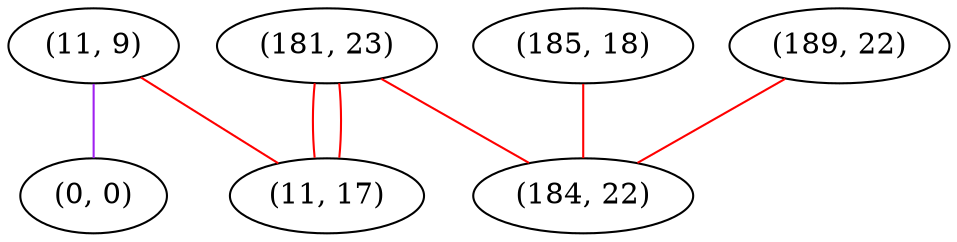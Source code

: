 graph "" {
"(11, 9)";
"(185, 18)";
"(181, 23)";
"(0, 0)";
"(189, 22)";
"(11, 17)";
"(184, 22)";
"(11, 9)" -- "(11, 17)"  [color=red, key=0, weight=1];
"(11, 9)" -- "(0, 0)"  [color=purple, key=0, weight=4];
"(185, 18)" -- "(184, 22)"  [color=red, key=0, weight=1];
"(181, 23)" -- "(184, 22)"  [color=red, key=0, weight=1];
"(181, 23)" -- "(11, 17)"  [color=red, key=0, weight=1];
"(181, 23)" -- "(11, 17)"  [color=red, key=1, weight=1];
"(189, 22)" -- "(184, 22)"  [color=red, key=0, weight=1];
}

